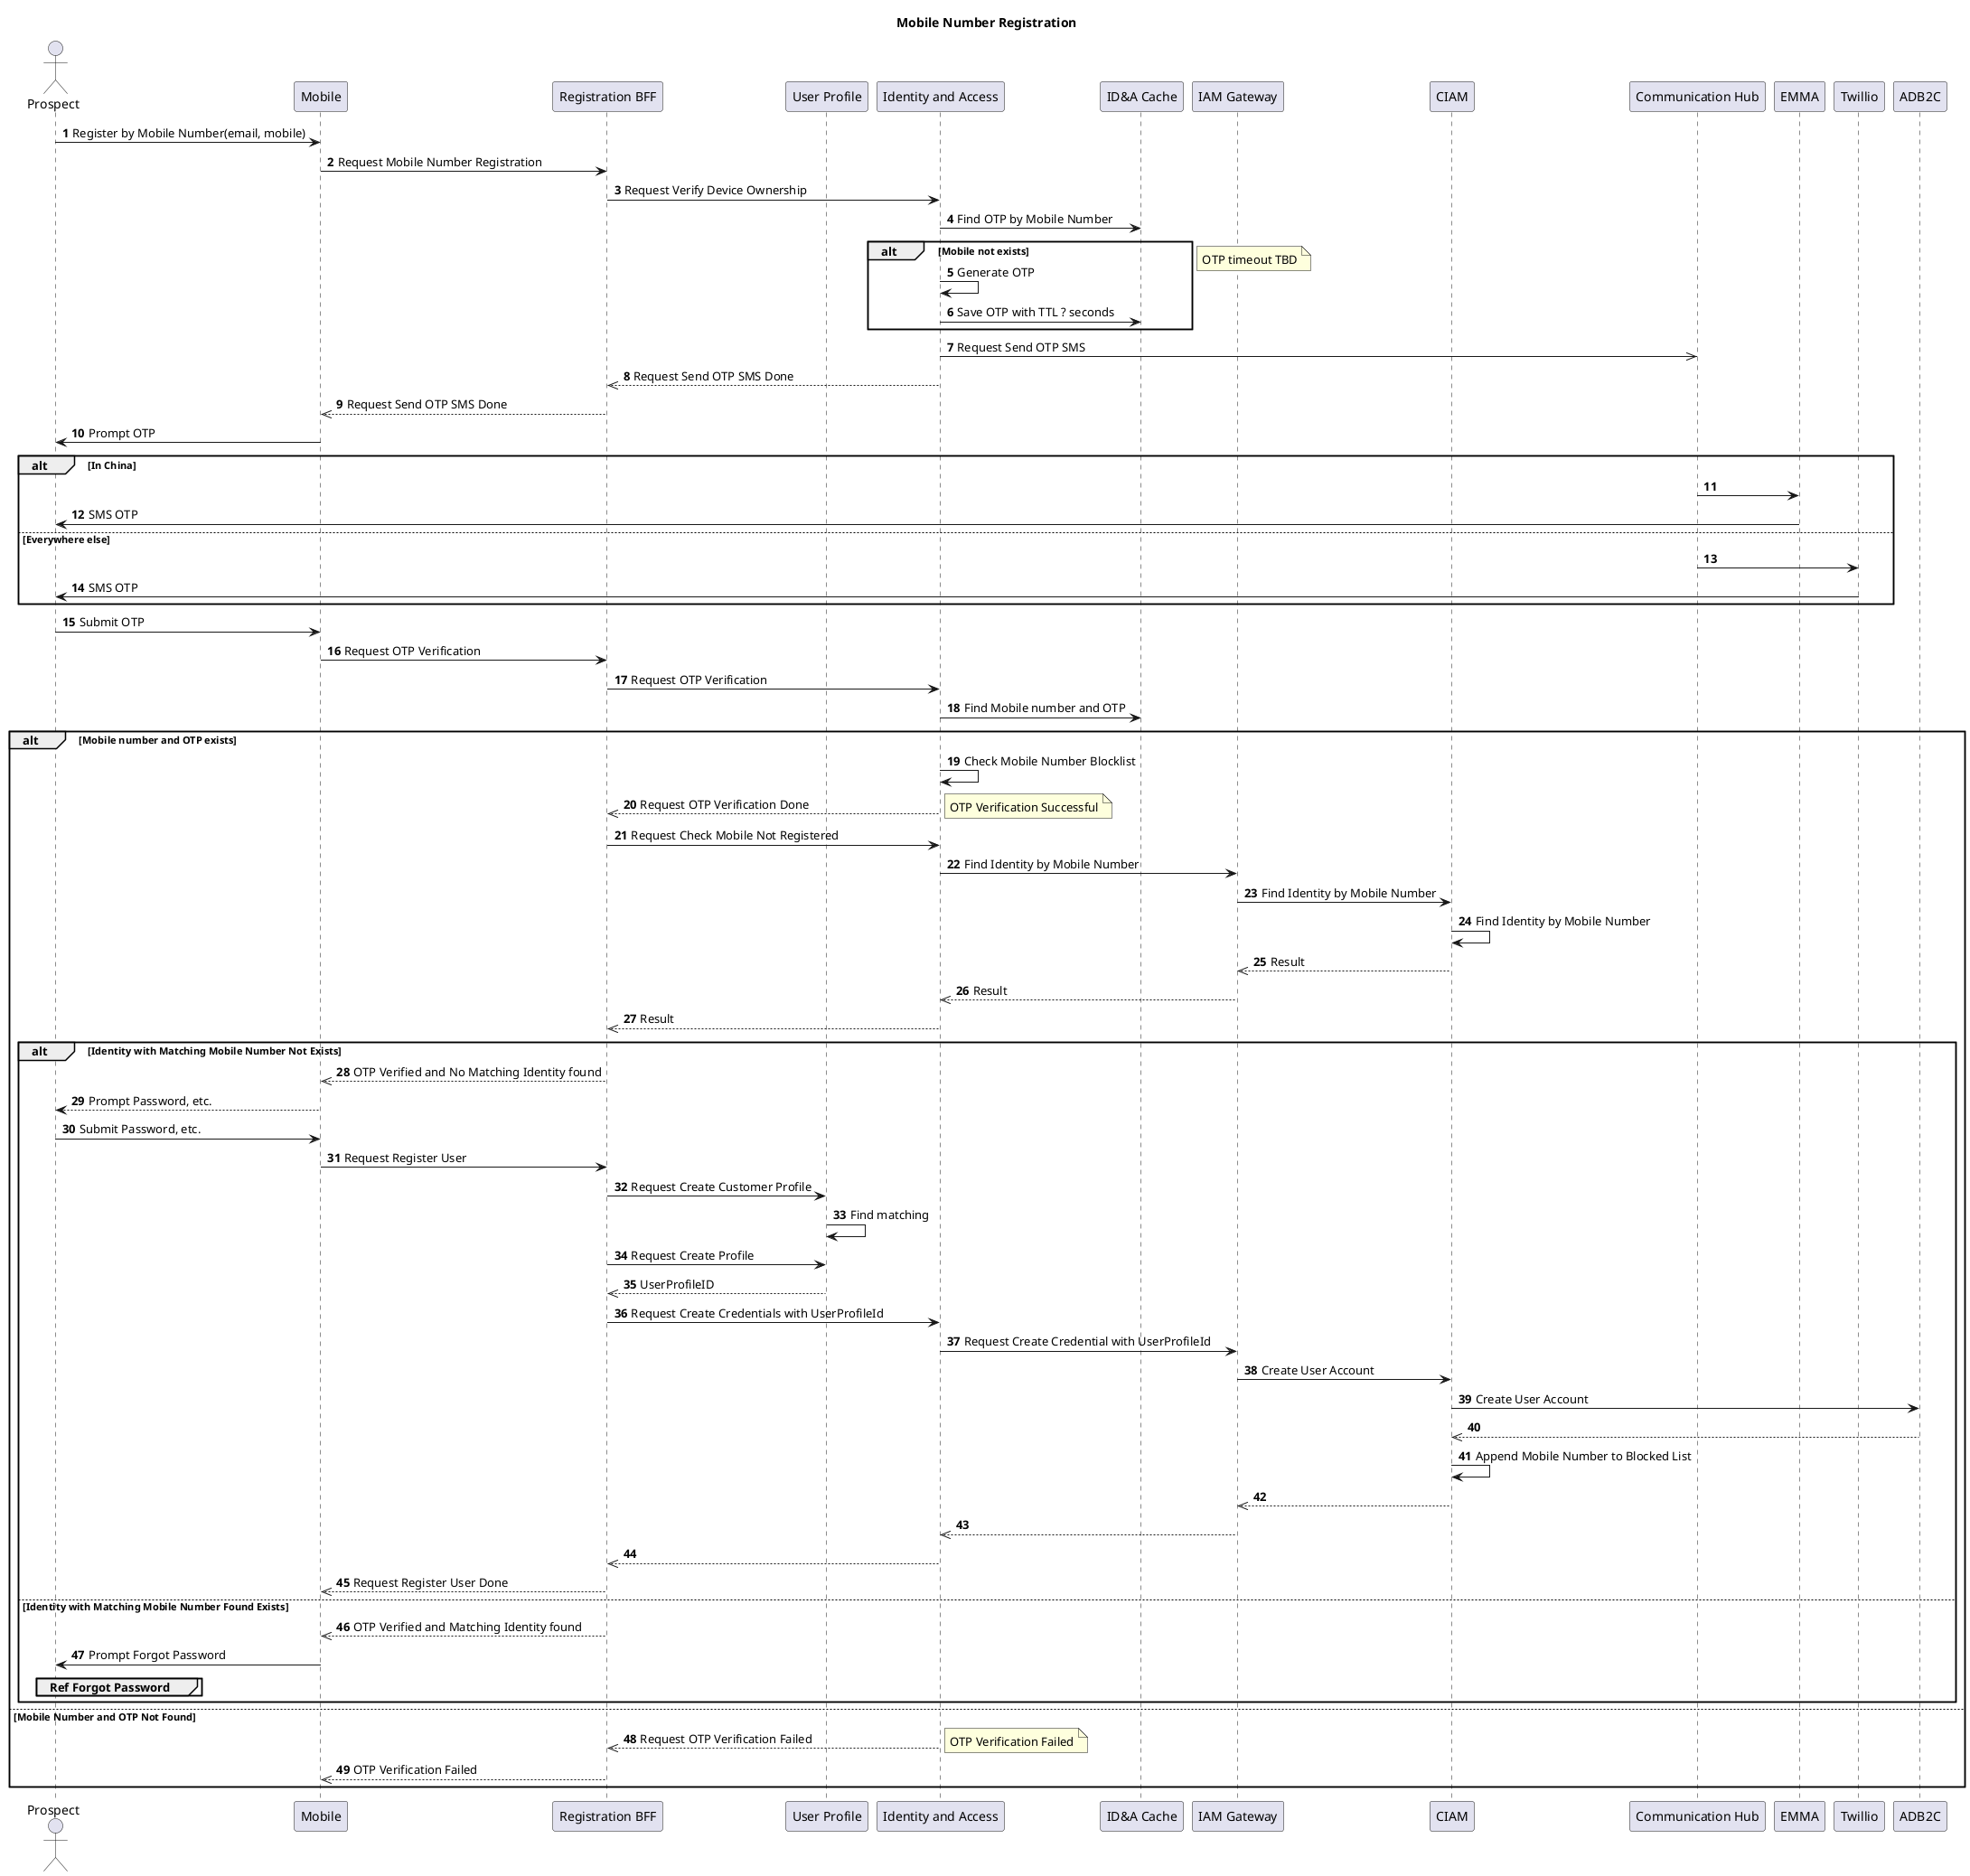 @startuml
autonumber

Title Mobile Number Registration

actor Prospect as PROS
participant Mobile as MOB
participant "Registration BFF" as RBFF
participant "User Profile" as User
participant "Identity and Access" as IDA
participant "ID&A Cache" as CACHE
participant "IAM Gateway" as IAMG
participant "CIAM" as CIAM
participant "Communication Hub" as CHUB
participant EMMA as EMMA
participant Twillio as TW

PROS -> MOB : Register by Mobile Number(email, mobile)
MOB -> RBFF : Request Mobile Number Registration
RBFF -> IDA : Request Verify Device Ownership

IDA -> CACHE : Find OTP by Mobile Number
alt Mobile not exists
  IDA -> IDA : Generate OTP
  IDA -> CACHE : Save OTP with TTL ? seconds  
end

note right: OTP timeout TBD
IDA ->> CHUB : Request Send OTP SMS

IDA -->> RBFF : Request Send OTP SMS Done
RBFF -->> MOB : Request Send OTP SMS Done

MOB -> PROS : Prompt OTP

alt In China
  CHUB -> EMMA
  EMMA -> PROS : SMS OTP
else Everywhere else
  CHUB -> TW
  TW -> PROS : SMS OTP
end

PROS -> MOB : Submit OTP

MOB -> RBFF : Request OTP Verification
RBFF -> IDA : Request OTP Verification

IDA -> CACHE : Find Mobile number and OTP

alt Mobile number and OTP exists
  IDA -> IDA : Check Mobile Number Blocklist
  
  IDA -->> RBFF : Request OTP Verification Done
  Note right: OTP Verification Successful

  RBFF -> IDA : Request Check Mobile Not Registered
  IDA -> IAMG : Find Identity by Mobile Number
  IAMG -> CIAM : Find Identity by Mobile Number

  CIAM -> CIAM : Find Identity by Mobile Number
  
  CIAM -->> IAMG : Result

  IAMG -->> IDA : Result

  IDA -->> RBFF : Result

  alt Identity with Matching Mobile Number Not Exists
    RBFF -->> MOB : OTP Verified and No Matching Identity found
    MOB --> PROS : Prompt Password, etc.
    PROS -> MOB : Submit Password, etc.
    
    MOB -> RBFF : Request Register User
    RBFF -> User : Request Create Customer Profile
    User -> User : Find matching 
    RBFF -> User : Request Create Profile
    User -->> RBFF : UserProfileID
    RBFF -> IDA : Request Create Credentials with UserProfileId
    IDA -> IAMG : Request Create Credential with UserProfileId
    IAMG -> CIAM : Create User Account
    CIAM -> ADB2C : Create User Account
    ADB2C -->> CIAM
    CIAM -> CIAM: Append Mobile Number to Blocked List
    CIAM -->> IAMG
    IAMG -->> IDA
    IDA -->> RBFF
    RBFF -->> MOB : Request Register User Done
  else Identity with Matching Mobile Number Found Exists
    RBFF -->> MOB : OTP Verified and Matching Identity found
    MOB -> PROS: Prompt Forgot Password
    group Ref Forgot Password
    end
  end
else Mobile Number and OTP Not Found
  IDA -->> RBFF : Request OTP Verification Failed
  Note right: OTP Verification Failed
  RBFF -->> MOB : OTP Verification Failed
end




@enduml